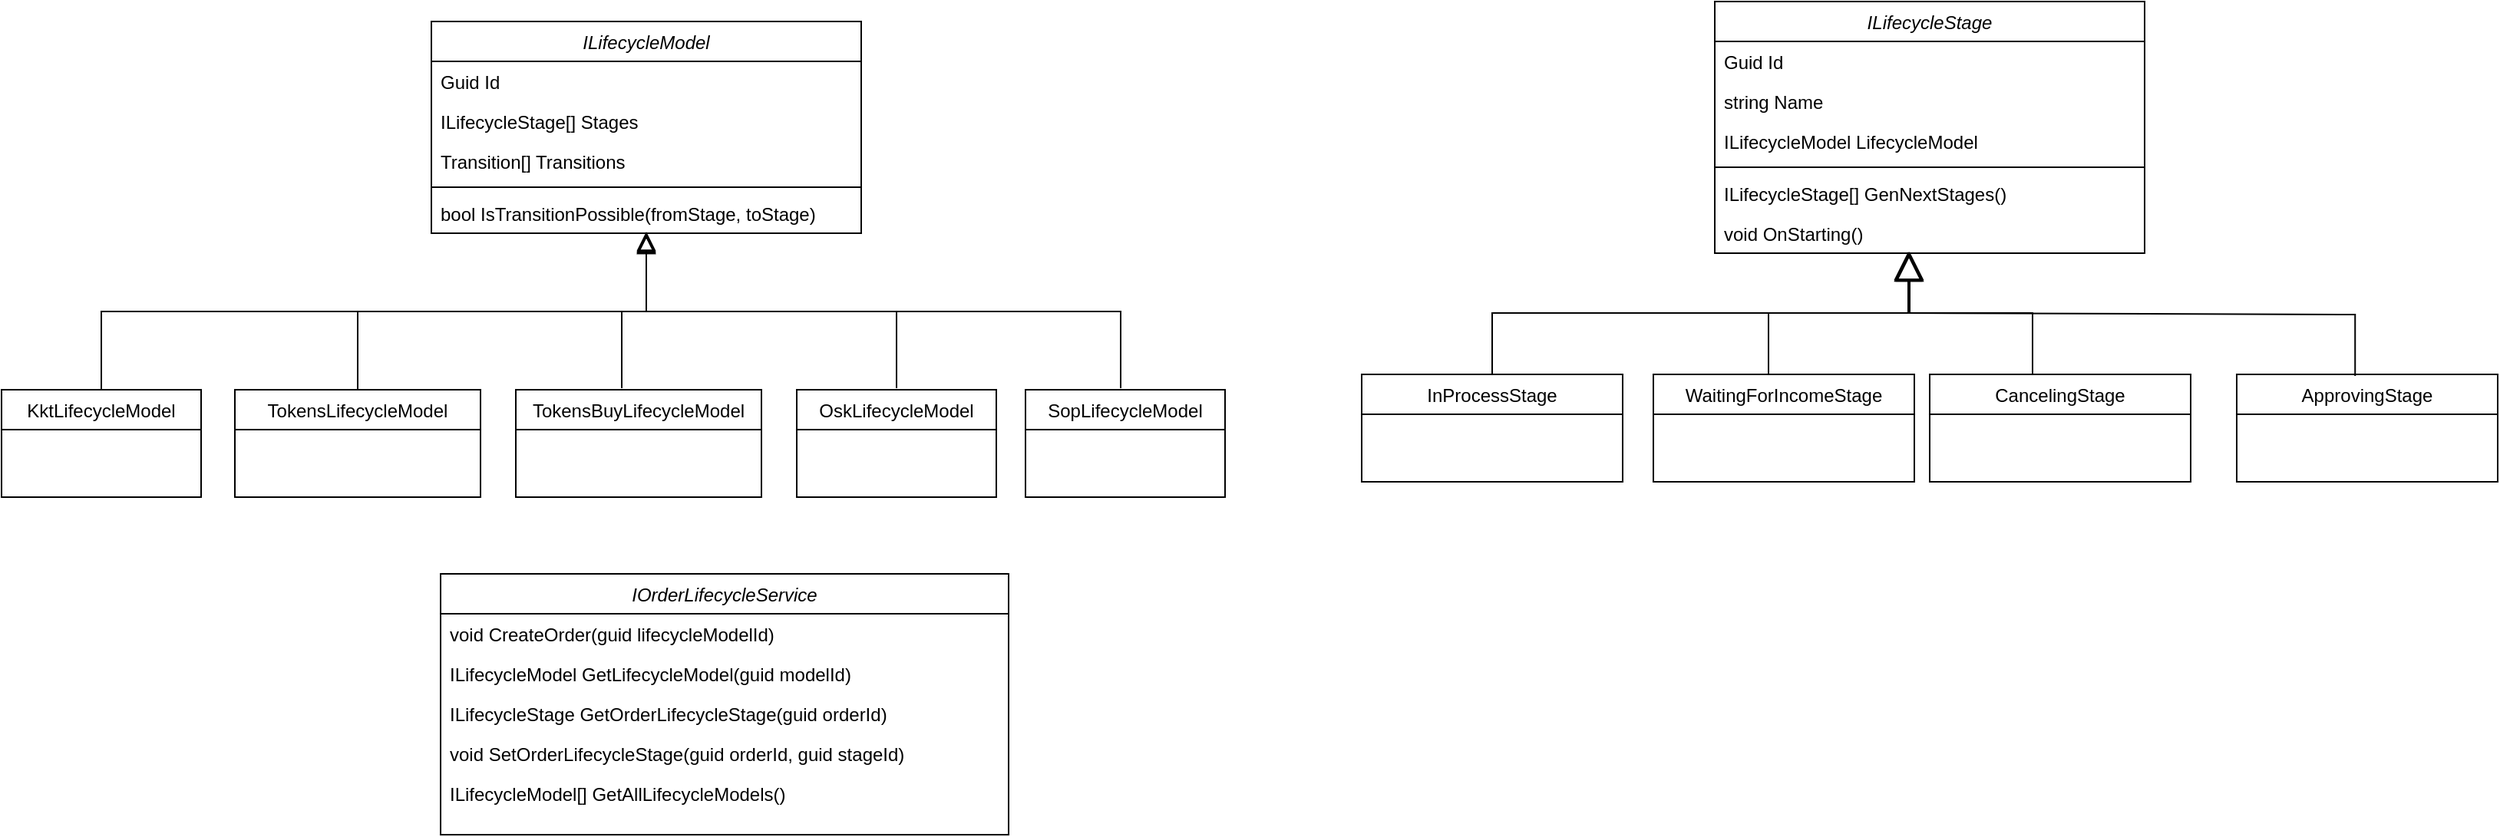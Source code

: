 <mxfile version="24.4.0" type="github">
  <diagram id="C5RBs43oDa-KdzZeNtuy" name="Page-1">
    <mxGraphModel dx="1434" dy="746" grid="1" gridSize="10" guides="1" tooltips="1" connect="1" arrows="1" fold="1" page="1" pageScale="1" pageWidth="1654" pageHeight="1169" math="0" shadow="0">
      <root>
        <mxCell id="WIyWlLk6GJQsqaUBKTNV-0" />
        <mxCell id="WIyWlLk6GJQsqaUBKTNV-1" parent="WIyWlLk6GJQsqaUBKTNV-0" />
        <mxCell id="zkfFHV4jXpPFQw0GAbJ--0" value="ILifecycleModel" style="swimlane;fontStyle=2;align=center;verticalAlign=top;childLayout=stackLayout;horizontal=1;startSize=26;horizontalStack=0;resizeParent=1;resizeLast=0;collapsible=1;marginBottom=0;rounded=0;shadow=0;strokeWidth=1;" parent="WIyWlLk6GJQsqaUBKTNV-1" vertex="1">
          <mxGeometry x="294" y="120" width="280" height="138" as="geometry">
            <mxRectangle x="230" y="140" width="160" height="26" as="alternateBounds" />
          </mxGeometry>
        </mxCell>
        <mxCell id="zkfFHV4jXpPFQw0GAbJ--1" value="Guid Id" style="text;align=left;verticalAlign=top;spacingLeft=4;spacingRight=4;overflow=hidden;rotatable=0;points=[[0,0.5],[1,0.5]];portConstraint=eastwest;" parent="zkfFHV4jXpPFQw0GAbJ--0" vertex="1">
          <mxGeometry y="26" width="280" height="26" as="geometry" />
        </mxCell>
        <mxCell id="zkfFHV4jXpPFQw0GAbJ--2" value="ILifecycleStage[] Stages" style="text;align=left;verticalAlign=top;spacingLeft=4;spacingRight=4;overflow=hidden;rotatable=0;points=[[0,0.5],[1,0.5]];portConstraint=eastwest;rounded=0;shadow=0;html=0;" parent="zkfFHV4jXpPFQw0GAbJ--0" vertex="1">
          <mxGeometry y="52" width="280" height="26" as="geometry" />
        </mxCell>
        <mxCell id="zkfFHV4jXpPFQw0GAbJ--3" value="Transition[] Transitions" style="text;align=left;verticalAlign=top;spacingLeft=4;spacingRight=4;overflow=hidden;rotatable=0;points=[[0,0.5],[1,0.5]];portConstraint=eastwest;rounded=0;shadow=0;html=0;" parent="zkfFHV4jXpPFQw0GAbJ--0" vertex="1">
          <mxGeometry y="78" width="280" height="26" as="geometry" />
        </mxCell>
        <mxCell id="zkfFHV4jXpPFQw0GAbJ--4" value="" style="line;html=1;strokeWidth=1;align=left;verticalAlign=middle;spacingTop=-1;spacingLeft=3;spacingRight=3;rotatable=0;labelPosition=right;points=[];portConstraint=eastwest;" parent="zkfFHV4jXpPFQw0GAbJ--0" vertex="1">
          <mxGeometry y="104" width="280" height="8" as="geometry" />
        </mxCell>
        <mxCell id="zkfFHV4jXpPFQw0GAbJ--5" value="bool IsTransitionPossible(fromStage, toStage)" style="text;align=left;verticalAlign=top;spacingLeft=4;spacingRight=4;overflow=hidden;rotatable=0;points=[[0,0.5],[1,0.5]];portConstraint=eastwest;" parent="zkfFHV4jXpPFQw0GAbJ--0" vertex="1">
          <mxGeometry y="112" width="280" height="26" as="geometry" />
        </mxCell>
        <mxCell id="zkfFHV4jXpPFQw0GAbJ--6" value="KktLifecycleModel" style="swimlane;fontStyle=0;align=center;verticalAlign=top;childLayout=stackLayout;horizontal=1;startSize=26;horizontalStack=0;resizeParent=1;resizeLast=0;collapsible=1;marginBottom=0;rounded=0;shadow=0;strokeWidth=1;" parent="WIyWlLk6GJQsqaUBKTNV-1" vertex="1">
          <mxGeometry x="14" y="360" width="130" height="70" as="geometry">
            <mxRectangle x="130" y="380" width="160" height="26" as="alternateBounds" />
          </mxGeometry>
        </mxCell>
        <mxCell id="zkfFHV4jXpPFQw0GAbJ--12" value="" style="endArrow=block;endSize=10;endFill=0;shadow=0;strokeWidth=1;rounded=0;curved=0;edgeStyle=elbowEdgeStyle;elbow=vertical;" parent="WIyWlLk6GJQsqaUBKTNV-1" source="zkfFHV4jXpPFQw0GAbJ--6" target="zkfFHV4jXpPFQw0GAbJ--0" edge="1">
          <mxGeometry width="160" relative="1" as="geometry">
            <mxPoint x="274" y="203" as="sourcePoint" />
            <mxPoint x="274" y="203" as="targetPoint" />
          </mxGeometry>
        </mxCell>
        <mxCell id="zkfFHV4jXpPFQw0GAbJ--13" value="TokensLifecycleModel" style="swimlane;fontStyle=0;align=center;verticalAlign=top;childLayout=stackLayout;horizontal=1;startSize=26;horizontalStack=0;resizeParent=1;resizeLast=0;collapsible=1;marginBottom=0;rounded=0;shadow=0;strokeWidth=1;" parent="WIyWlLk6GJQsqaUBKTNV-1" vertex="1">
          <mxGeometry x="166" y="360" width="160" height="70" as="geometry">
            <mxRectangle x="340" y="380" width="170" height="26" as="alternateBounds" />
          </mxGeometry>
        </mxCell>
        <mxCell id="zkfFHV4jXpPFQw0GAbJ--16" value="" style="endArrow=block;endSize=10;endFill=0;shadow=0;strokeWidth=1;rounded=0;curved=0;edgeStyle=elbowEdgeStyle;elbow=vertical;" parent="WIyWlLk6GJQsqaUBKTNV-1" source="zkfFHV4jXpPFQw0GAbJ--13" target="zkfFHV4jXpPFQw0GAbJ--0" edge="1">
          <mxGeometry width="160" relative="1" as="geometry">
            <mxPoint x="284" y="373" as="sourcePoint" />
            <mxPoint x="384" y="271" as="targetPoint" />
          </mxGeometry>
        </mxCell>
        <mxCell id="anUd4QmUqJQC5jYklmsN-0" value="TokensBuyLifecycleModel" style="swimlane;fontStyle=0;align=center;verticalAlign=top;childLayout=stackLayout;horizontal=1;startSize=26;horizontalStack=0;resizeParent=1;resizeLast=0;collapsible=1;marginBottom=0;rounded=0;shadow=0;strokeWidth=1;" parent="WIyWlLk6GJQsqaUBKTNV-1" vertex="1">
          <mxGeometry x="349" y="360" width="160" height="70" as="geometry">
            <mxRectangle x="340" y="380" width="170" height="26" as="alternateBounds" />
          </mxGeometry>
        </mxCell>
        <mxCell id="anUd4QmUqJQC5jYklmsN-3" value="OskLifecycleModel" style="swimlane;fontStyle=0;align=center;verticalAlign=top;childLayout=stackLayout;horizontal=1;startSize=26;horizontalStack=0;resizeParent=1;resizeLast=0;collapsible=1;marginBottom=0;rounded=0;shadow=0;strokeWidth=1;" parent="WIyWlLk6GJQsqaUBKTNV-1" vertex="1">
          <mxGeometry x="532" y="360" width="130" height="70" as="geometry">
            <mxRectangle x="340" y="380" width="170" height="26" as="alternateBounds" />
          </mxGeometry>
        </mxCell>
        <mxCell id="anUd4QmUqJQC5jYklmsN-6" value="SopLifecycleModel" style="swimlane;fontStyle=0;align=center;verticalAlign=top;childLayout=stackLayout;horizontal=1;startSize=26;horizontalStack=0;resizeParent=1;resizeLast=0;collapsible=1;marginBottom=0;rounded=0;shadow=0;strokeWidth=1;" parent="WIyWlLk6GJQsqaUBKTNV-1" vertex="1">
          <mxGeometry x="681" y="360" width="130" height="70" as="geometry">
            <mxRectangle x="340" y="380" width="170" height="26" as="alternateBounds" />
          </mxGeometry>
        </mxCell>
        <mxCell id="anUd4QmUqJQC5jYklmsN-14" value="" style="endArrow=block;endSize=10;endFill=0;shadow=0;strokeWidth=1;rounded=0;curved=0;edgeStyle=elbowEdgeStyle;elbow=vertical;" parent="WIyWlLk6GJQsqaUBKTNV-1" edge="1">
          <mxGeometry width="160" relative="1" as="geometry">
            <mxPoint x="418" y="359" as="sourcePoint" />
            <mxPoint x="434" y="259" as="targetPoint" />
          </mxGeometry>
        </mxCell>
        <mxCell id="anUd4QmUqJQC5jYklmsN-15" value="" style="endArrow=block;endSize=10;endFill=0;shadow=0;strokeWidth=1;rounded=0;curved=0;edgeStyle=elbowEdgeStyle;elbow=vertical;exitX=0.5;exitY=0;exitDx=0;exitDy=0;" parent="WIyWlLk6GJQsqaUBKTNV-1" edge="1">
          <mxGeometry width="160" relative="1" as="geometry">
            <mxPoint x="597" y="359" as="sourcePoint" />
            <mxPoint x="434" y="257" as="targetPoint" />
            <Array as="points">
              <mxPoint x="480" y="309" />
            </Array>
          </mxGeometry>
        </mxCell>
        <mxCell id="anUd4QmUqJQC5jYklmsN-16" value="" style="endArrow=block;endSize=10;endFill=0;shadow=0;strokeWidth=1;rounded=0;curved=0;edgeStyle=elbowEdgeStyle;elbow=vertical;exitX=0.5;exitY=0;exitDx=0;exitDy=0;" parent="WIyWlLk6GJQsqaUBKTNV-1" edge="1">
          <mxGeometry width="160" relative="1" as="geometry">
            <mxPoint x="743" y="359" as="sourcePoint" />
            <mxPoint x="434" y="259" as="targetPoint" />
            <Array as="points">
              <mxPoint x="626" y="309" />
            </Array>
          </mxGeometry>
        </mxCell>
        <mxCell id="anUd4QmUqJQC5jYklmsN-24" value="ILifecycleStage" style="swimlane;fontStyle=2;align=center;verticalAlign=top;childLayout=stackLayout;horizontal=1;startSize=26;horizontalStack=0;resizeParent=1;resizeLast=0;collapsible=1;marginBottom=0;rounded=0;shadow=0;strokeWidth=1;" parent="WIyWlLk6GJQsqaUBKTNV-1" vertex="1">
          <mxGeometry x="1130" y="107" width="280" height="164" as="geometry">
            <mxRectangle x="230" y="140" width="160" height="26" as="alternateBounds" />
          </mxGeometry>
        </mxCell>
        <mxCell id="anUd4QmUqJQC5jYklmsN-25" value="Guid Id" style="text;align=left;verticalAlign=top;spacingLeft=4;spacingRight=4;overflow=hidden;rotatable=0;points=[[0,0.5],[1,0.5]];portConstraint=eastwest;" parent="anUd4QmUqJQC5jYklmsN-24" vertex="1">
          <mxGeometry y="26" width="280" height="26" as="geometry" />
        </mxCell>
        <mxCell id="anUd4QmUqJQC5jYklmsN-26" value="string Name" style="text;align=left;verticalAlign=top;spacingLeft=4;spacingRight=4;overflow=hidden;rotatable=0;points=[[0,0.5],[1,0.5]];portConstraint=eastwest;rounded=0;shadow=0;html=0;" parent="anUd4QmUqJQC5jYklmsN-24" vertex="1">
          <mxGeometry y="52" width="280" height="26" as="geometry" />
        </mxCell>
        <mxCell id="anUd4QmUqJQC5jYklmsN-31" value="ILifecycleModel LifecycleModel" style="text;align=left;verticalAlign=top;spacingLeft=4;spacingRight=4;overflow=hidden;rotatable=0;points=[[0,0.5],[1,0.5]];portConstraint=eastwest;rounded=0;shadow=0;html=0;" parent="anUd4QmUqJQC5jYklmsN-24" vertex="1">
          <mxGeometry y="78" width="280" height="26" as="geometry" />
        </mxCell>
        <mxCell id="anUd4QmUqJQC5jYklmsN-28" value="" style="line;html=1;strokeWidth=1;align=left;verticalAlign=middle;spacingTop=-1;spacingLeft=3;spacingRight=3;rotatable=0;labelPosition=right;points=[];portConstraint=eastwest;" parent="anUd4QmUqJQC5jYklmsN-24" vertex="1">
          <mxGeometry y="104" width="280" height="8" as="geometry" />
        </mxCell>
        <mxCell id="anUd4QmUqJQC5jYklmsN-29" value="ILifecycleStage[] GenNextStages()" style="text;align=left;verticalAlign=top;spacingLeft=4;spacingRight=4;overflow=hidden;rotatable=0;points=[[0,0.5],[1,0.5]];portConstraint=eastwest;" parent="anUd4QmUqJQC5jYklmsN-24" vertex="1">
          <mxGeometry y="112" width="280" height="26" as="geometry" />
        </mxCell>
        <mxCell id="anUd4QmUqJQC5jYklmsN-34" value="void OnStarting()" style="text;align=left;verticalAlign=top;spacingLeft=4;spacingRight=4;overflow=hidden;rotatable=0;points=[[0,0.5],[1,0.5]];portConstraint=eastwest;" parent="anUd4QmUqJQC5jYklmsN-24" vertex="1">
          <mxGeometry y="138" width="280" height="26" as="geometry" />
        </mxCell>
        <mxCell id="anUd4QmUqJQC5jYklmsN-32" value="InProcessStage" style="swimlane;fontStyle=0;align=center;verticalAlign=top;childLayout=stackLayout;horizontal=1;startSize=26;horizontalStack=0;resizeParent=1;resizeLast=0;collapsible=1;marginBottom=0;rounded=0;shadow=0;strokeWidth=1;" parent="WIyWlLk6GJQsqaUBKTNV-1" vertex="1">
          <mxGeometry x="900" y="350" width="170" height="70" as="geometry">
            <mxRectangle x="340" y="380" width="170" height="26" as="alternateBounds" />
          </mxGeometry>
        </mxCell>
        <mxCell id="anUd4QmUqJQC5jYklmsN-33" value="WaitingForIncomeStage" style="swimlane;fontStyle=0;align=center;verticalAlign=top;childLayout=stackLayout;horizontal=1;startSize=26;horizontalStack=0;resizeParent=1;resizeLast=0;collapsible=1;marginBottom=0;rounded=0;shadow=0;strokeWidth=1;" parent="WIyWlLk6GJQsqaUBKTNV-1" vertex="1">
          <mxGeometry x="1090" y="350" width="170" height="70" as="geometry">
            <mxRectangle x="340" y="380" width="170" height="26" as="alternateBounds" />
          </mxGeometry>
        </mxCell>
        <mxCell id="anUd4QmUqJQC5jYklmsN-35" value="CancelingStage" style="swimlane;fontStyle=0;align=center;verticalAlign=top;childLayout=stackLayout;horizontal=1;startSize=26;horizontalStack=0;resizeParent=1;resizeLast=0;collapsible=1;marginBottom=0;rounded=0;shadow=0;strokeWidth=1;" parent="WIyWlLk6GJQsqaUBKTNV-1" vertex="1">
          <mxGeometry x="1270" y="350" width="170" height="70" as="geometry">
            <mxRectangle x="340" y="380" width="170" height="26" as="alternateBounds" />
          </mxGeometry>
        </mxCell>
        <mxCell id="anUd4QmUqJQC5jYklmsN-36" value="ApprovingStage" style="swimlane;fontStyle=0;align=center;verticalAlign=top;childLayout=stackLayout;horizontal=1;startSize=26;horizontalStack=0;resizeParent=1;resizeLast=0;collapsible=1;marginBottom=0;rounded=0;shadow=0;strokeWidth=1;" parent="WIyWlLk6GJQsqaUBKTNV-1" vertex="1">
          <mxGeometry x="1470" y="350" width="170" height="70" as="geometry">
            <mxRectangle x="340" y="380" width="170" height="26" as="alternateBounds" />
          </mxGeometry>
        </mxCell>
        <mxCell id="anUd4QmUqJQC5jYklmsN-42" value="" style="endArrow=block;endSize=16;endFill=0;html=1;rounded=0;exitX=0.5;exitY=0;exitDx=0;exitDy=0;entryX=0.45;entryY=1;entryDx=0;entryDy=0;entryPerimeter=0;" parent="WIyWlLk6GJQsqaUBKTNV-1" source="anUd4QmUqJQC5jYklmsN-32" target="anUd4QmUqJQC5jYklmsN-34" edge="1">
          <mxGeometry x="-0.887" y="50" width="160" relative="1" as="geometry">
            <mxPoint x="970" y="310" as="sourcePoint" />
            <mxPoint x="1200" y="290" as="targetPoint" />
            <Array as="points">
              <mxPoint x="985" y="310" />
              <mxPoint x="1256" y="310" />
            </Array>
            <mxPoint x="1" as="offset" />
          </mxGeometry>
        </mxCell>
        <mxCell id="anUd4QmUqJQC5jYklmsN-43" value="" style="endArrow=block;endSize=16;endFill=0;html=1;rounded=0;exitX=0.5;exitY=0;exitDx=0;exitDy=0;" parent="WIyWlLk6GJQsqaUBKTNV-1" edge="1">
          <mxGeometry x="-0.887" y="50" width="160" relative="1" as="geometry">
            <mxPoint x="1165" y="350" as="sourcePoint" />
            <mxPoint x="1256" y="270" as="targetPoint" />
            <Array as="points">
              <mxPoint x="1165" y="310" />
              <mxPoint x="1256" y="310" />
            </Array>
            <mxPoint x="1" as="offset" />
          </mxGeometry>
        </mxCell>
        <mxCell id="anUd4QmUqJQC5jYklmsN-44" value="" style="endArrow=block;endSize=16;endFill=0;html=1;rounded=0;exitX=0.5;exitY=0;exitDx=0;exitDy=0;entryX=0.746;entryY=0.962;entryDx=0;entryDy=0;entryPerimeter=0;" parent="WIyWlLk6GJQsqaUBKTNV-1" edge="1">
          <mxGeometry x="-0.887" y="50" width="160" relative="1" as="geometry">
            <mxPoint x="1337" y="350" as="sourcePoint" />
            <mxPoint x="1256.88" y="270.012" as="targetPoint" />
            <Array as="points">
              <mxPoint x="1337" y="310" />
              <mxPoint x="1257" y="310" />
            </Array>
            <mxPoint x="1" as="offset" />
          </mxGeometry>
        </mxCell>
        <mxCell id="anUd4QmUqJQC5jYklmsN-45" value="" style="endArrow=block;endSize=16;endFill=0;html=1;rounded=0;exitX=0.5;exitY=0;exitDx=0;exitDy=0;" parent="WIyWlLk6GJQsqaUBKTNV-1" edge="1">
          <mxGeometry x="-0.887" y="50" width="160" relative="1" as="geometry">
            <mxPoint x="1547.12" y="350.99" as="sourcePoint" />
            <mxPoint x="1257" y="271" as="targetPoint" />
            <Array as="points">
              <mxPoint x="1547.12" y="310.99" />
              <mxPoint x="1257" y="310" />
            </Array>
            <mxPoint x="1" as="offset" />
          </mxGeometry>
        </mxCell>
        <mxCell id="Pqhur3rsrstu_OfgcQVq-0" value="IOrderLifecycleService" style="swimlane;fontStyle=2;align=center;verticalAlign=top;childLayout=stackLayout;horizontal=1;startSize=26;horizontalStack=0;resizeParent=1;resizeLast=0;collapsible=1;marginBottom=0;rounded=0;shadow=0;strokeWidth=1;" parent="WIyWlLk6GJQsqaUBKTNV-1" vertex="1">
          <mxGeometry x="300" y="480" width="370" height="170" as="geometry">
            <mxRectangle x="230" y="140" width="160" height="26" as="alternateBounds" />
          </mxGeometry>
        </mxCell>
        <mxCell id="Pqhur3rsrstu_OfgcQVq-8" value="void CreateOrder(guid lifecycleModelId)" style="text;align=left;verticalAlign=top;spacingLeft=4;spacingRight=4;overflow=hidden;rotatable=0;points=[[0,0.5],[1,0.5]];portConstraint=eastwest;" parent="Pqhur3rsrstu_OfgcQVq-0" vertex="1">
          <mxGeometry y="26" width="370" height="26" as="geometry" />
        </mxCell>
        <mxCell id="Pqhur3rsrstu_OfgcQVq-5" value="ILifecycleModel GetLifecycleModel(guid modelId)" style="text;align=left;verticalAlign=top;spacingLeft=4;spacingRight=4;overflow=hidden;rotatable=0;points=[[0,0.5],[1,0.5]];portConstraint=eastwest;" parent="Pqhur3rsrstu_OfgcQVq-0" vertex="1">
          <mxGeometry y="52" width="370" height="26" as="geometry" />
        </mxCell>
        <mxCell id="Pqhur3rsrstu_OfgcQVq-6" value="ILifecycleStage GetOrderLifecycleStage(guid orderId)" style="text;align=left;verticalAlign=top;spacingLeft=4;spacingRight=4;overflow=hidden;rotatable=0;points=[[0,0.5],[1,0.5]];portConstraint=eastwest;" parent="Pqhur3rsrstu_OfgcQVq-0" vertex="1">
          <mxGeometry y="78" width="370" height="26" as="geometry" />
        </mxCell>
        <mxCell id="Pqhur3rsrstu_OfgcQVq-7" value="void SetOrderLifecycleStage(guid orderId, guid stageId)" style="text;align=left;verticalAlign=top;spacingLeft=4;spacingRight=4;overflow=hidden;rotatable=0;points=[[0,0.5],[1,0.5]];portConstraint=eastwest;" parent="Pqhur3rsrstu_OfgcQVq-0" vertex="1">
          <mxGeometry y="104" width="370" height="26" as="geometry" />
        </mxCell>
        <mxCell id="N-FxRr29UtL7iX-K7FvS-0" value="ILifecycleModel[] GetAllLifecycleModels()" style="text;align=left;verticalAlign=top;spacingLeft=4;spacingRight=4;overflow=hidden;rotatable=0;points=[[0,0.5],[1,0.5]];portConstraint=eastwest;" vertex="1" parent="Pqhur3rsrstu_OfgcQVq-0">
          <mxGeometry y="130" width="370" height="26" as="geometry" />
        </mxCell>
      </root>
    </mxGraphModel>
  </diagram>
</mxfile>
